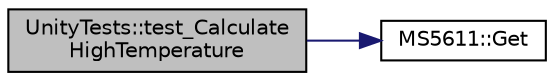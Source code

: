 digraph "UnityTests::test_CalculateHighTemperature"
{
  edge [fontname="Helvetica",fontsize="10",labelfontname="Helvetica",labelfontsize="10"];
  node [fontname="Helvetica",fontsize="10",shape=record];
  rankdir="LR";
  Node1 [label="UnityTests::test_Calculate\lHighTemperature",height=0.2,width=0.4,color="black", fillcolor="grey75", style="filled" fontcolor="black"];
  Node1 -> Node2 [color="midnightblue",fontsize="10",style="solid",fontname="Helvetica"];
  Node2 [label="MS5611::Get",height=0.2,width=0.4,color="black", fillcolor="white", style="filled",URL="$classMS5611.html#aa4939fae65e54471887e2c8668bd52f3",tooltip="Get the most current readings from the MS5611 sensor."];
}

